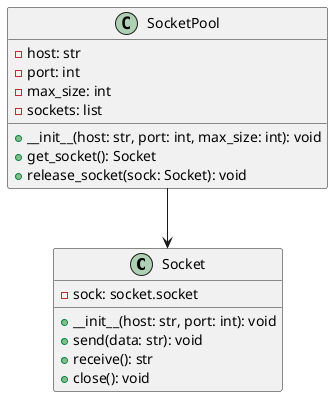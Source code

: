 @startuml
class Socket {
    -sock: socket.socket
    +__init__(host: str, port: int): void
    +send(data: str): void
    +receive(): str
    +close(): void
}

class SocketPool {
    -host: str
    -port: int
    -max_size: int
    -sockets: list
    +__init__(host: str, port: int, max_size: int): void
    +get_socket(): Socket
    +release_socket(sock: Socket): void
}

SocketPool --> Socket
@enduml